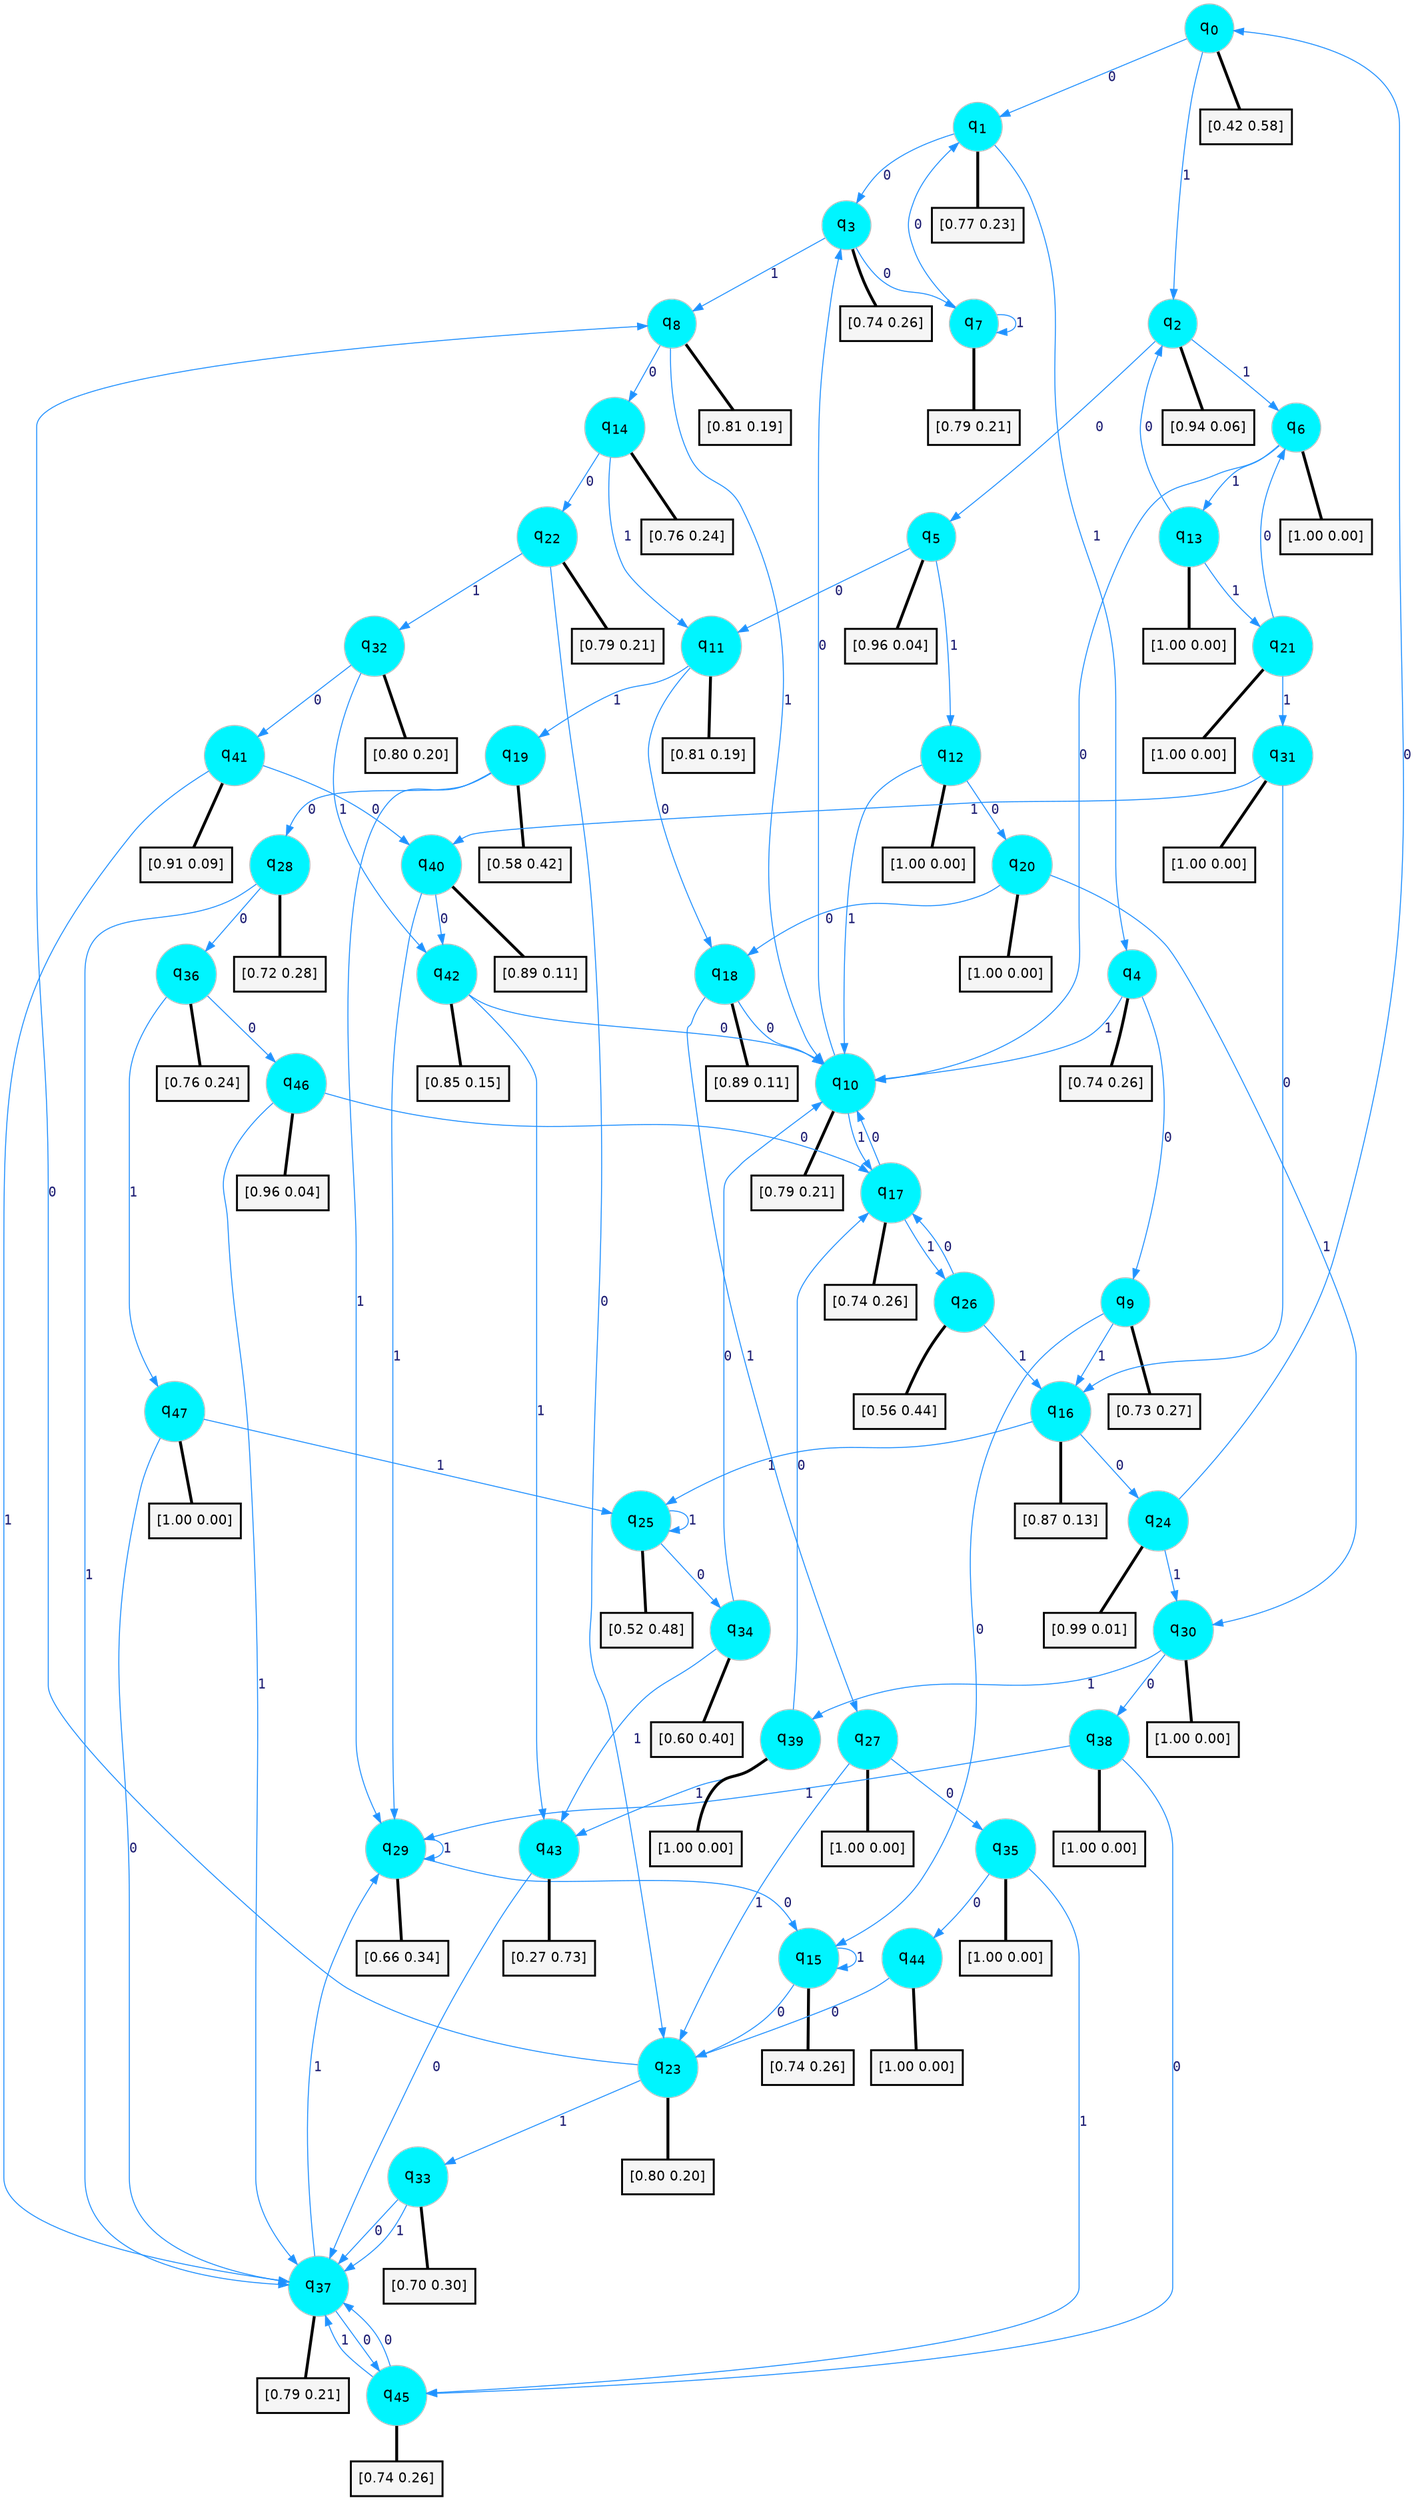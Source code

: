 digraph G {
graph [
bgcolor=transparent, dpi=300, rankdir=TD, size="40,25"];
node [
color=gray, fillcolor=turquoise1, fontcolor=black, fontname=Helvetica, fontsize=16, fontweight=bold, shape=circle, style=filled];
edge [
arrowsize=1, color=dodgerblue1, fontcolor=midnightblue, fontname=courier, fontweight=bold, penwidth=1, style=solid, weight=20];
0[label=<q<SUB>0</SUB>>];
1[label=<q<SUB>1</SUB>>];
2[label=<q<SUB>2</SUB>>];
3[label=<q<SUB>3</SUB>>];
4[label=<q<SUB>4</SUB>>];
5[label=<q<SUB>5</SUB>>];
6[label=<q<SUB>6</SUB>>];
7[label=<q<SUB>7</SUB>>];
8[label=<q<SUB>8</SUB>>];
9[label=<q<SUB>9</SUB>>];
10[label=<q<SUB>10</SUB>>];
11[label=<q<SUB>11</SUB>>];
12[label=<q<SUB>12</SUB>>];
13[label=<q<SUB>13</SUB>>];
14[label=<q<SUB>14</SUB>>];
15[label=<q<SUB>15</SUB>>];
16[label=<q<SUB>16</SUB>>];
17[label=<q<SUB>17</SUB>>];
18[label=<q<SUB>18</SUB>>];
19[label=<q<SUB>19</SUB>>];
20[label=<q<SUB>20</SUB>>];
21[label=<q<SUB>21</SUB>>];
22[label=<q<SUB>22</SUB>>];
23[label=<q<SUB>23</SUB>>];
24[label=<q<SUB>24</SUB>>];
25[label=<q<SUB>25</SUB>>];
26[label=<q<SUB>26</SUB>>];
27[label=<q<SUB>27</SUB>>];
28[label=<q<SUB>28</SUB>>];
29[label=<q<SUB>29</SUB>>];
30[label=<q<SUB>30</SUB>>];
31[label=<q<SUB>31</SUB>>];
32[label=<q<SUB>32</SUB>>];
33[label=<q<SUB>33</SUB>>];
34[label=<q<SUB>34</SUB>>];
35[label=<q<SUB>35</SUB>>];
36[label=<q<SUB>36</SUB>>];
37[label=<q<SUB>37</SUB>>];
38[label=<q<SUB>38</SUB>>];
39[label=<q<SUB>39</SUB>>];
40[label=<q<SUB>40</SUB>>];
41[label=<q<SUB>41</SUB>>];
42[label=<q<SUB>42</SUB>>];
43[label=<q<SUB>43</SUB>>];
44[label=<q<SUB>44</SUB>>];
45[label=<q<SUB>45</SUB>>];
46[label=<q<SUB>46</SUB>>];
47[label=<q<SUB>47</SUB>>];
48[label="[0.42 0.58]", shape=box,fontcolor=black, fontname=Helvetica, fontsize=14, penwidth=2, fillcolor=whitesmoke,color=black];
49[label="[0.77 0.23]", shape=box,fontcolor=black, fontname=Helvetica, fontsize=14, penwidth=2, fillcolor=whitesmoke,color=black];
50[label="[0.94 0.06]", shape=box,fontcolor=black, fontname=Helvetica, fontsize=14, penwidth=2, fillcolor=whitesmoke,color=black];
51[label="[0.74 0.26]", shape=box,fontcolor=black, fontname=Helvetica, fontsize=14, penwidth=2, fillcolor=whitesmoke,color=black];
52[label="[0.74 0.26]", shape=box,fontcolor=black, fontname=Helvetica, fontsize=14, penwidth=2, fillcolor=whitesmoke,color=black];
53[label="[0.96 0.04]", shape=box,fontcolor=black, fontname=Helvetica, fontsize=14, penwidth=2, fillcolor=whitesmoke,color=black];
54[label="[1.00 0.00]", shape=box,fontcolor=black, fontname=Helvetica, fontsize=14, penwidth=2, fillcolor=whitesmoke,color=black];
55[label="[0.79 0.21]", shape=box,fontcolor=black, fontname=Helvetica, fontsize=14, penwidth=2, fillcolor=whitesmoke,color=black];
56[label="[0.81 0.19]", shape=box,fontcolor=black, fontname=Helvetica, fontsize=14, penwidth=2, fillcolor=whitesmoke,color=black];
57[label="[0.73 0.27]", shape=box,fontcolor=black, fontname=Helvetica, fontsize=14, penwidth=2, fillcolor=whitesmoke,color=black];
58[label="[0.79 0.21]", shape=box,fontcolor=black, fontname=Helvetica, fontsize=14, penwidth=2, fillcolor=whitesmoke,color=black];
59[label="[0.81 0.19]", shape=box,fontcolor=black, fontname=Helvetica, fontsize=14, penwidth=2, fillcolor=whitesmoke,color=black];
60[label="[1.00 0.00]", shape=box,fontcolor=black, fontname=Helvetica, fontsize=14, penwidth=2, fillcolor=whitesmoke,color=black];
61[label="[1.00 0.00]", shape=box,fontcolor=black, fontname=Helvetica, fontsize=14, penwidth=2, fillcolor=whitesmoke,color=black];
62[label="[0.76 0.24]", shape=box,fontcolor=black, fontname=Helvetica, fontsize=14, penwidth=2, fillcolor=whitesmoke,color=black];
63[label="[0.74 0.26]", shape=box,fontcolor=black, fontname=Helvetica, fontsize=14, penwidth=2, fillcolor=whitesmoke,color=black];
64[label="[0.87 0.13]", shape=box,fontcolor=black, fontname=Helvetica, fontsize=14, penwidth=2, fillcolor=whitesmoke,color=black];
65[label="[0.74 0.26]", shape=box,fontcolor=black, fontname=Helvetica, fontsize=14, penwidth=2, fillcolor=whitesmoke,color=black];
66[label="[0.89 0.11]", shape=box,fontcolor=black, fontname=Helvetica, fontsize=14, penwidth=2, fillcolor=whitesmoke,color=black];
67[label="[0.58 0.42]", shape=box,fontcolor=black, fontname=Helvetica, fontsize=14, penwidth=2, fillcolor=whitesmoke,color=black];
68[label="[1.00 0.00]", shape=box,fontcolor=black, fontname=Helvetica, fontsize=14, penwidth=2, fillcolor=whitesmoke,color=black];
69[label="[1.00 0.00]", shape=box,fontcolor=black, fontname=Helvetica, fontsize=14, penwidth=2, fillcolor=whitesmoke,color=black];
70[label="[0.79 0.21]", shape=box,fontcolor=black, fontname=Helvetica, fontsize=14, penwidth=2, fillcolor=whitesmoke,color=black];
71[label="[0.80 0.20]", shape=box,fontcolor=black, fontname=Helvetica, fontsize=14, penwidth=2, fillcolor=whitesmoke,color=black];
72[label="[0.99 0.01]", shape=box,fontcolor=black, fontname=Helvetica, fontsize=14, penwidth=2, fillcolor=whitesmoke,color=black];
73[label="[0.52 0.48]", shape=box,fontcolor=black, fontname=Helvetica, fontsize=14, penwidth=2, fillcolor=whitesmoke,color=black];
74[label="[0.56 0.44]", shape=box,fontcolor=black, fontname=Helvetica, fontsize=14, penwidth=2, fillcolor=whitesmoke,color=black];
75[label="[1.00 0.00]", shape=box,fontcolor=black, fontname=Helvetica, fontsize=14, penwidth=2, fillcolor=whitesmoke,color=black];
76[label="[0.72 0.28]", shape=box,fontcolor=black, fontname=Helvetica, fontsize=14, penwidth=2, fillcolor=whitesmoke,color=black];
77[label="[0.66 0.34]", shape=box,fontcolor=black, fontname=Helvetica, fontsize=14, penwidth=2, fillcolor=whitesmoke,color=black];
78[label="[1.00 0.00]", shape=box,fontcolor=black, fontname=Helvetica, fontsize=14, penwidth=2, fillcolor=whitesmoke,color=black];
79[label="[1.00 0.00]", shape=box,fontcolor=black, fontname=Helvetica, fontsize=14, penwidth=2, fillcolor=whitesmoke,color=black];
80[label="[0.80 0.20]", shape=box,fontcolor=black, fontname=Helvetica, fontsize=14, penwidth=2, fillcolor=whitesmoke,color=black];
81[label="[0.70 0.30]", shape=box,fontcolor=black, fontname=Helvetica, fontsize=14, penwidth=2, fillcolor=whitesmoke,color=black];
82[label="[0.60 0.40]", shape=box,fontcolor=black, fontname=Helvetica, fontsize=14, penwidth=2, fillcolor=whitesmoke,color=black];
83[label="[1.00 0.00]", shape=box,fontcolor=black, fontname=Helvetica, fontsize=14, penwidth=2, fillcolor=whitesmoke,color=black];
84[label="[0.76 0.24]", shape=box,fontcolor=black, fontname=Helvetica, fontsize=14, penwidth=2, fillcolor=whitesmoke,color=black];
85[label="[0.79 0.21]", shape=box,fontcolor=black, fontname=Helvetica, fontsize=14, penwidth=2, fillcolor=whitesmoke,color=black];
86[label="[1.00 0.00]", shape=box,fontcolor=black, fontname=Helvetica, fontsize=14, penwidth=2, fillcolor=whitesmoke,color=black];
87[label="[1.00 0.00]", shape=box,fontcolor=black, fontname=Helvetica, fontsize=14, penwidth=2, fillcolor=whitesmoke,color=black];
88[label="[0.89 0.11]", shape=box,fontcolor=black, fontname=Helvetica, fontsize=14, penwidth=2, fillcolor=whitesmoke,color=black];
89[label="[0.91 0.09]", shape=box,fontcolor=black, fontname=Helvetica, fontsize=14, penwidth=2, fillcolor=whitesmoke,color=black];
90[label="[0.85 0.15]", shape=box,fontcolor=black, fontname=Helvetica, fontsize=14, penwidth=2, fillcolor=whitesmoke,color=black];
91[label="[0.27 0.73]", shape=box,fontcolor=black, fontname=Helvetica, fontsize=14, penwidth=2, fillcolor=whitesmoke,color=black];
92[label="[1.00 0.00]", shape=box,fontcolor=black, fontname=Helvetica, fontsize=14, penwidth=2, fillcolor=whitesmoke,color=black];
93[label="[0.74 0.26]", shape=box,fontcolor=black, fontname=Helvetica, fontsize=14, penwidth=2, fillcolor=whitesmoke,color=black];
94[label="[0.96 0.04]", shape=box,fontcolor=black, fontname=Helvetica, fontsize=14, penwidth=2, fillcolor=whitesmoke,color=black];
95[label="[1.00 0.00]", shape=box,fontcolor=black, fontname=Helvetica, fontsize=14, penwidth=2, fillcolor=whitesmoke,color=black];
0->1 [label=0];
0->2 [label=1];
0->48 [arrowhead=none, penwidth=3,color=black];
1->3 [label=0];
1->4 [label=1];
1->49 [arrowhead=none, penwidth=3,color=black];
2->5 [label=0];
2->6 [label=1];
2->50 [arrowhead=none, penwidth=3,color=black];
3->7 [label=0];
3->8 [label=1];
3->51 [arrowhead=none, penwidth=3,color=black];
4->9 [label=0];
4->10 [label=1];
4->52 [arrowhead=none, penwidth=3,color=black];
5->11 [label=0];
5->12 [label=1];
5->53 [arrowhead=none, penwidth=3,color=black];
6->10 [label=0];
6->13 [label=1];
6->54 [arrowhead=none, penwidth=3,color=black];
7->1 [label=0];
7->7 [label=1];
7->55 [arrowhead=none, penwidth=3,color=black];
8->14 [label=0];
8->10 [label=1];
8->56 [arrowhead=none, penwidth=3,color=black];
9->15 [label=0];
9->16 [label=1];
9->57 [arrowhead=none, penwidth=3,color=black];
10->3 [label=0];
10->17 [label=1];
10->58 [arrowhead=none, penwidth=3,color=black];
11->18 [label=0];
11->19 [label=1];
11->59 [arrowhead=none, penwidth=3,color=black];
12->20 [label=0];
12->10 [label=1];
12->60 [arrowhead=none, penwidth=3,color=black];
13->2 [label=0];
13->21 [label=1];
13->61 [arrowhead=none, penwidth=3,color=black];
14->22 [label=0];
14->11 [label=1];
14->62 [arrowhead=none, penwidth=3,color=black];
15->23 [label=0];
15->15 [label=1];
15->63 [arrowhead=none, penwidth=3,color=black];
16->24 [label=0];
16->25 [label=1];
16->64 [arrowhead=none, penwidth=3,color=black];
17->10 [label=0];
17->26 [label=1];
17->65 [arrowhead=none, penwidth=3,color=black];
18->10 [label=0];
18->27 [label=1];
18->66 [arrowhead=none, penwidth=3,color=black];
19->28 [label=0];
19->29 [label=1];
19->67 [arrowhead=none, penwidth=3,color=black];
20->18 [label=0];
20->30 [label=1];
20->68 [arrowhead=none, penwidth=3,color=black];
21->6 [label=0];
21->31 [label=1];
21->69 [arrowhead=none, penwidth=3,color=black];
22->23 [label=0];
22->32 [label=1];
22->70 [arrowhead=none, penwidth=3,color=black];
23->8 [label=0];
23->33 [label=1];
23->71 [arrowhead=none, penwidth=3,color=black];
24->0 [label=0];
24->30 [label=1];
24->72 [arrowhead=none, penwidth=3,color=black];
25->34 [label=0];
25->25 [label=1];
25->73 [arrowhead=none, penwidth=3,color=black];
26->17 [label=0];
26->16 [label=1];
26->74 [arrowhead=none, penwidth=3,color=black];
27->35 [label=0];
27->23 [label=1];
27->75 [arrowhead=none, penwidth=3,color=black];
28->36 [label=0];
28->37 [label=1];
28->76 [arrowhead=none, penwidth=3,color=black];
29->15 [label=0];
29->29 [label=1];
29->77 [arrowhead=none, penwidth=3,color=black];
30->38 [label=0];
30->39 [label=1];
30->78 [arrowhead=none, penwidth=3,color=black];
31->16 [label=0];
31->40 [label=1];
31->79 [arrowhead=none, penwidth=3,color=black];
32->41 [label=0];
32->42 [label=1];
32->80 [arrowhead=none, penwidth=3,color=black];
33->37 [label=0];
33->37 [label=1];
33->81 [arrowhead=none, penwidth=3,color=black];
34->10 [label=0];
34->43 [label=1];
34->82 [arrowhead=none, penwidth=3,color=black];
35->44 [label=0];
35->45 [label=1];
35->83 [arrowhead=none, penwidth=3,color=black];
36->46 [label=0];
36->47 [label=1];
36->84 [arrowhead=none, penwidth=3,color=black];
37->45 [label=0];
37->29 [label=1];
37->85 [arrowhead=none, penwidth=3,color=black];
38->45 [label=0];
38->29 [label=1];
38->86 [arrowhead=none, penwidth=3,color=black];
39->17 [label=0];
39->43 [label=1];
39->87 [arrowhead=none, penwidth=3,color=black];
40->42 [label=0];
40->29 [label=1];
40->88 [arrowhead=none, penwidth=3,color=black];
41->40 [label=0];
41->37 [label=1];
41->89 [arrowhead=none, penwidth=3,color=black];
42->10 [label=0];
42->43 [label=1];
42->90 [arrowhead=none, penwidth=3,color=black];
43->37 [label=0];
43->91 [arrowhead=none, penwidth=3,color=black];
44->23 [label=0];
44->92 [arrowhead=none, penwidth=3,color=black];
45->37 [label=0];
45->37 [label=1];
45->93 [arrowhead=none, penwidth=3,color=black];
46->17 [label=0];
46->37 [label=1];
46->94 [arrowhead=none, penwidth=3,color=black];
47->37 [label=0];
47->25 [label=1];
47->95 [arrowhead=none, penwidth=3,color=black];
}
